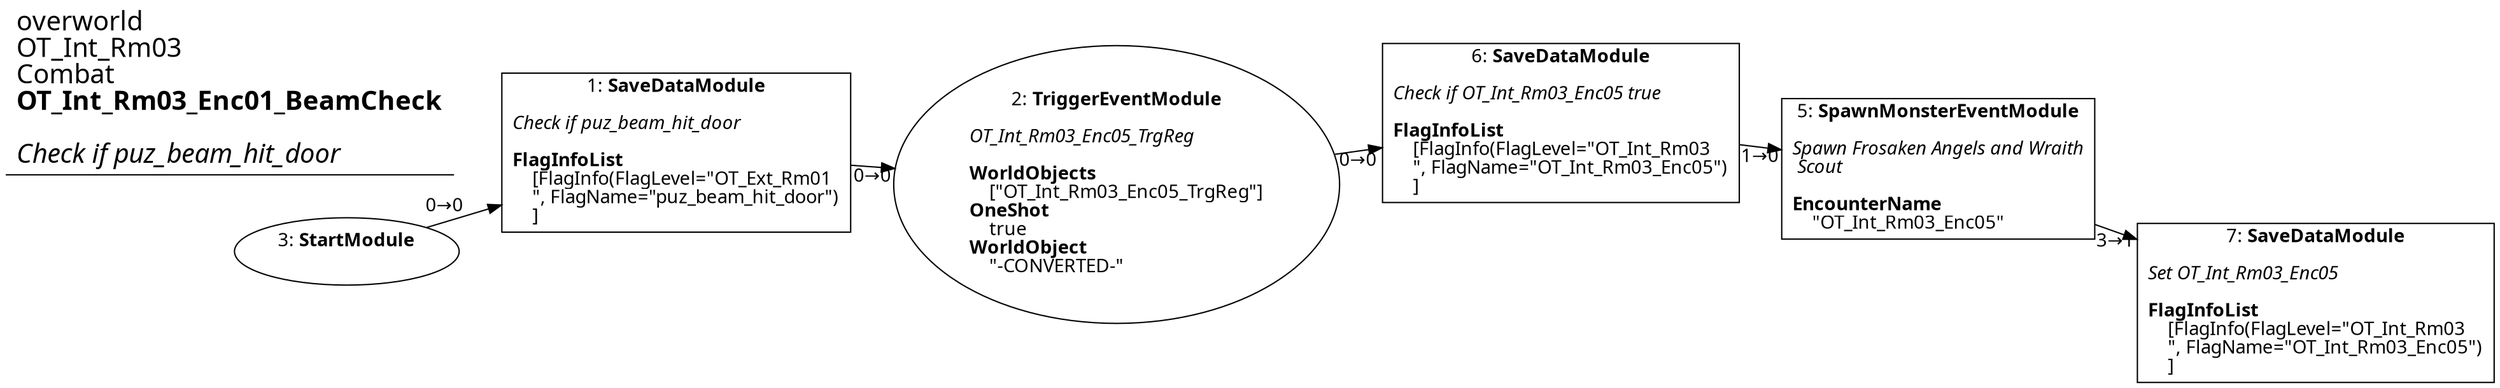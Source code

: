digraph {
    layout = fdp;
    overlap = prism;
    sep = "+16";
    splines = spline;

    node [ shape = box ];

    graph [ fontname = "Segoe UI" ];
    node [ fontname = "Segoe UI" ];
    edge [ fontname = "Segoe UI" ];

    1 [ label = <1: <b>SaveDataModule</b><br/><br/><i>Check if puz_beam_hit_door<br align="left"/></i><br align="left"/><b>FlagInfoList</b><br align="left"/>    [FlagInfo(FlagLevel=&quot;OT_Ext_Rm01<br align="left"/>    &quot;, FlagName=&quot;puz_beam_hit_door&quot;)<br align="left"/>    ]<br align="left"/>> ];
    1 [ pos = "1.014,-0.275!" ];
    1 -> 2 [ label = "0→0" ];

    2 [ label = <2: <b>TriggerEventModule</b><br/><br/><i>OT_Int_Rm03_Enc05_TrgReg<br align="left"/></i><br align="left"/><b>WorldObjects</b><br align="left"/>    [&quot;OT_Int_Rm03_Enc05_TrgReg&quot;]<br align="left"/><b>OneShot</b><br align="left"/>    true<br align="left"/><b>WorldObject</b><br align="left"/>    &quot;-CONVERTED-&quot;<br align="left"/>> ];
    2 [ shape = oval ]
    2 [ pos = "1.2600001,-0.275!" ];
    2 -> 6 [ label = "0→0" ];

    3 [ label = <3: <b>StartModule</b><br/><br/>> ];
    3 [ shape = oval ]
    3 [ pos = "0.80700004,-0.275!" ];
    3 -> 1 [ label = "0→0" ];

    5 [ label = <5: <b>SpawnMonsterEventModule</b><br/><br/><i>Spawn Frosaken Angels and Wraith<br align="left"/> Scout<br align="left"/></i><br align="left"/><b>EncounterName</b><br align="left"/>    &quot;OT_Int_Rm03_Enc05&quot;<br align="left"/>> ];
    5 [ pos = "1.7670001,-0.298!" ];
    5 -> 7 [ label = "3→1" ];

    6 [ label = <6: <b>SaveDataModule</b><br/><br/><i>Check if OT_Int_Rm03_Enc05 true<br align="left"/></i><br align="left"/><b>FlagInfoList</b><br align="left"/>    [FlagInfo(FlagLevel=&quot;OT_Int_Rm03<br align="left"/>    &quot;, FlagName=&quot;OT_Int_Rm03_Enc05&quot;)<br align="left"/>    ]<br align="left"/>> ];
    6 [ pos = "1.5280001,-0.275!" ];
    6 -> 5 [ label = "1→0" ];

    7 [ label = <7: <b>SaveDataModule</b><br/><br/><i>Set OT_Int_Rm03_Enc05<br align="left"/></i><br align="left"/><b>FlagInfoList</b><br align="left"/>    [FlagInfo(FlagLevel=&quot;OT_Int_Rm03<br align="left"/>    &quot;, FlagName=&quot;OT_Int_Rm03_Enc05&quot;)<br align="left"/>    ]<br align="left"/>> ];
    7 [ pos = "2.066,-0.344!" ];

    title [ pos = "0.80600005,-0.27400002!" ];
    title [ shape = underline ];
    title [ label = <<font point-size="20">overworld<br align="left"/>OT_Int_Rm03<br align="left"/>Combat<br align="left"/><b>OT_Int_Rm03_Enc01_BeamCheck</b><br align="left"/><br/><i>Check if puz_beam_hit_door</i><br align="left"/></font>> ];
}
